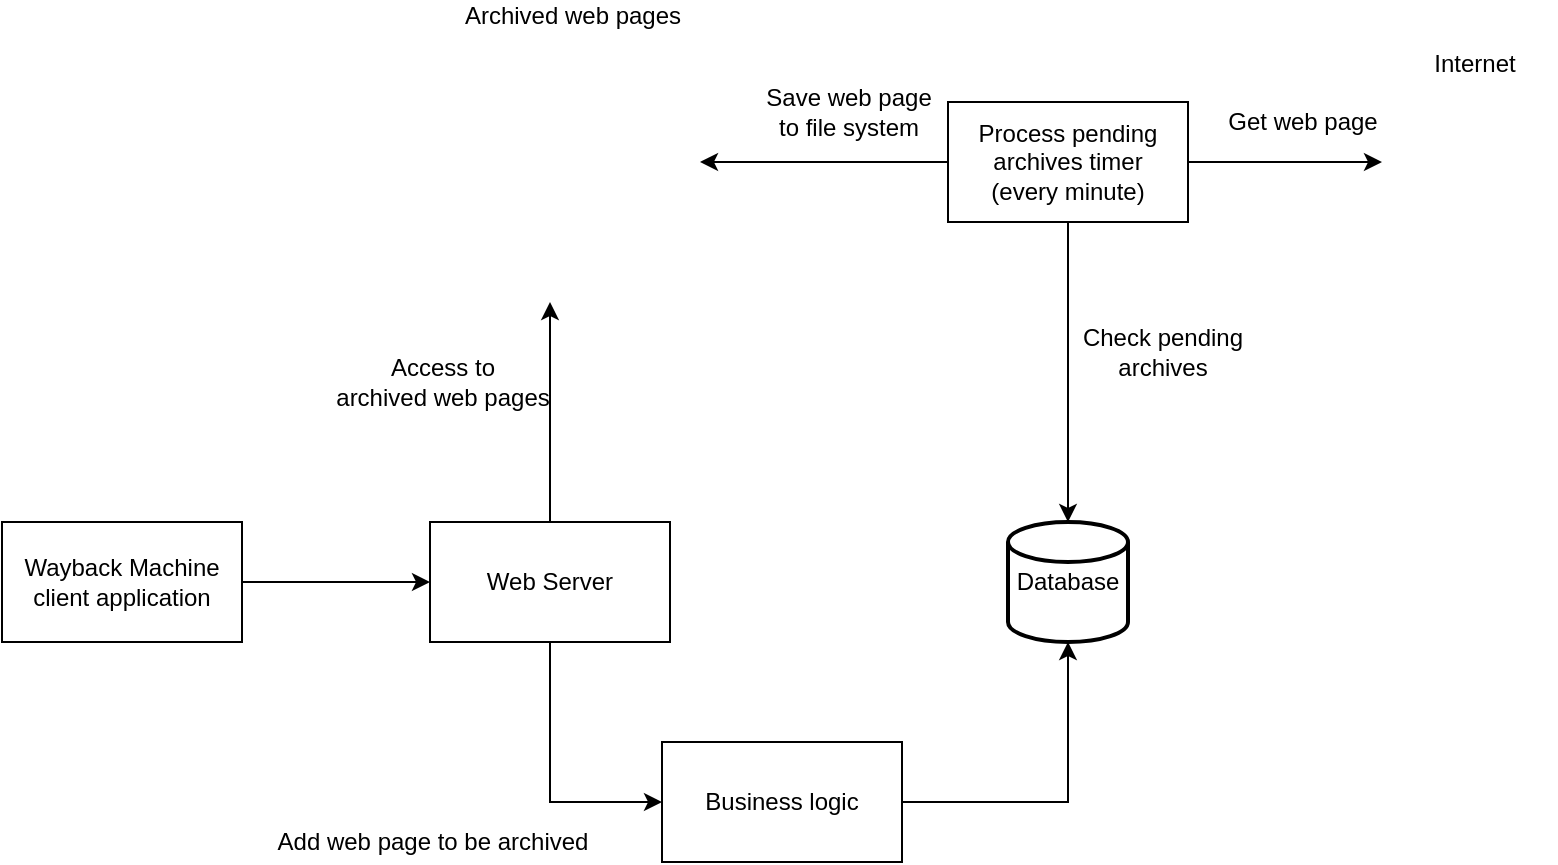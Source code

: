 <mxfile version="14.6.13" type="device"><diagram id="J_yhKpPbz6X3WHZ-Lsxv" name="Page-1"><mxGraphModel dx="1673" dy="876" grid="1" gridSize="10" guides="1" tooltips="1" connect="1" arrows="1" fold="1" page="1" pageScale="1" pageWidth="827" pageHeight="1169" math="0" shadow="0"><root><mxCell id="0"/><mxCell id="1" parent="0"/><mxCell id="1IbC0hrAmv0aW0CqTXrA-10" style="edgeStyle=orthogonalEdgeStyle;rounded=0;orthogonalLoop=1;jettySize=auto;html=1;entryX=0;entryY=0.5;entryDx=0;entryDy=0;" edge="1" parent="1" source="1IbC0hrAmv0aW0CqTXrA-2" target="1IbC0hrAmv0aW0CqTXrA-6"><mxGeometry relative="1" as="geometry"/></mxCell><mxCell id="1IbC0hrAmv0aW0CqTXrA-2" value="Wayback Machine client application" style="rounded=0;whiteSpace=wrap;html=1;" vertex="1" parent="1"><mxGeometry x="80" y="520" width="120" height="60" as="geometry"/></mxCell><mxCell id="1IbC0hrAmv0aW0CqTXrA-3" value="Database" style="strokeWidth=2;html=1;shape=mxgraph.flowchart.database;whiteSpace=wrap;" vertex="1" parent="1"><mxGeometry x="583" y="520" width="60" height="60" as="geometry"/></mxCell><mxCell id="1IbC0hrAmv0aW0CqTXrA-5" value="Archived web pages" style="shape=image;html=1;verticalAlign=bottom;verticalLabelPosition=top;labelBackgroundColor=#ffffff;imageAspect=0;aspect=fixed;image=https://cdn4.iconfinder.com/data/icons/linecon/512/copy-128.png;imageBackground=#ffffff;labelPosition=center;align=center;" vertex="1" parent="1"><mxGeometry x="301" y="276" width="128" height="128" as="geometry"/></mxCell><mxCell id="1IbC0hrAmv0aW0CqTXrA-11" style="edgeStyle=orthogonalEdgeStyle;rounded=0;orthogonalLoop=1;jettySize=auto;html=1;entryX=0;entryY=0.5;entryDx=0;entryDy=0;exitX=0.5;exitY=1;exitDx=0;exitDy=0;" edge="1" parent="1" source="1IbC0hrAmv0aW0CqTXrA-6" target="1IbC0hrAmv0aW0CqTXrA-9"><mxGeometry relative="1" as="geometry"/></mxCell><mxCell id="1IbC0hrAmv0aW0CqTXrA-32" style="edgeStyle=orthogonalEdgeStyle;rounded=0;orthogonalLoop=1;jettySize=auto;html=1;startArrow=none;startFill=0;endArrow=classic;endFill=1;" edge="1" parent="1" source="1IbC0hrAmv0aW0CqTXrA-6"><mxGeometry relative="1" as="geometry"><mxPoint x="354" y="410" as="targetPoint"/></mxGeometry></mxCell><mxCell id="1IbC0hrAmv0aW0CqTXrA-6" value="Web Server" style="rounded=0;whiteSpace=wrap;html=1;" vertex="1" parent="1"><mxGeometry x="294" y="520" width="120" height="60" as="geometry"/></mxCell><mxCell id="1IbC0hrAmv0aW0CqTXrA-16" style="edgeStyle=orthogonalEdgeStyle;rounded=0;orthogonalLoop=1;jettySize=auto;html=1;" edge="1" parent="1" source="1IbC0hrAmv0aW0CqTXrA-7" target="1IbC0hrAmv0aW0CqTXrA-5"><mxGeometry relative="1" as="geometry"/></mxCell><mxCell id="1IbC0hrAmv0aW0CqTXrA-17" style="edgeStyle=orthogonalEdgeStyle;rounded=0;orthogonalLoop=1;jettySize=auto;html=1;entryX=0.5;entryY=0;entryDx=0;entryDy=0;entryPerimeter=0;" edge="1" parent="1" source="1IbC0hrAmv0aW0CqTXrA-7" target="1IbC0hrAmv0aW0CqTXrA-3"><mxGeometry relative="1" as="geometry"/></mxCell><mxCell id="1IbC0hrAmv0aW0CqTXrA-33" style="edgeStyle=orthogonalEdgeStyle;rounded=0;orthogonalLoop=1;jettySize=auto;html=1;startArrow=none;startFill=0;endArrow=classic;endFill=1;" edge="1" parent="1" source="1IbC0hrAmv0aW0CqTXrA-7"><mxGeometry relative="1" as="geometry"><mxPoint x="770.0" y="340" as="targetPoint"/></mxGeometry></mxCell><mxCell id="1IbC0hrAmv0aW0CqTXrA-7" value="Process pending archives timer&lt;br&gt;(every minute)" style="rounded=0;whiteSpace=wrap;html=1;" vertex="1" parent="1"><mxGeometry x="553" y="310" width="120" height="60" as="geometry"/></mxCell><mxCell id="1IbC0hrAmv0aW0CqTXrA-15" style="edgeStyle=orthogonalEdgeStyle;rounded=0;orthogonalLoop=1;jettySize=auto;html=1;entryX=0.5;entryY=1;entryDx=0;entryDy=0;entryPerimeter=0;exitX=1;exitY=0.5;exitDx=0;exitDy=0;" edge="1" parent="1" source="1IbC0hrAmv0aW0CqTXrA-9" target="1IbC0hrAmv0aW0CqTXrA-3"><mxGeometry relative="1" as="geometry"><mxPoint x="560" y="660" as="sourcePoint"/></mxGeometry></mxCell><mxCell id="1IbC0hrAmv0aW0CqTXrA-9" value="Business logic" style="rounded=0;whiteSpace=wrap;html=1;" vertex="1" parent="1"><mxGeometry x="410" y="630" width="120" height="60" as="geometry"/></mxCell><mxCell id="1IbC0hrAmv0aW0CqTXrA-18" value="Access to&lt;br&gt;archived web pages" style="text;html=1;align=center;verticalAlign=middle;resizable=0;points=[];autosize=1;strokeColor=none;" vertex="1" parent="1"><mxGeometry x="240" y="435" width="120" height="30" as="geometry"/></mxCell><mxCell id="1IbC0hrAmv0aW0CqTXrA-19" value="Check pending&lt;br&gt;archives" style="text;html=1;align=center;verticalAlign=middle;resizable=0;points=[];autosize=1;strokeColor=none;" vertex="1" parent="1"><mxGeometry x="610" y="420" width="100" height="30" as="geometry"/></mxCell><mxCell id="1IbC0hrAmv0aW0CqTXrA-21" value="Add web page to be archived" style="text;html=1;align=center;verticalAlign=middle;resizable=0;points=[];autosize=1;strokeColor=none;" vertex="1" parent="1"><mxGeometry x="210" y="670" width="170" height="20" as="geometry"/></mxCell><mxCell id="1IbC0hrAmv0aW0CqTXrA-22" value="Save web page&lt;br&gt;to file system" style="text;html=1;align=center;verticalAlign=middle;resizable=0;points=[];autosize=1;strokeColor=none;" vertex="1" parent="1"><mxGeometry x="453" y="300" width="100" height="30" as="geometry"/></mxCell><mxCell id="1IbC0hrAmv0aW0CqTXrA-25" value="Internet" style="shape=image;html=1;verticalAlign=bottom;verticalLabelPosition=top;labelBackgroundColor=#ffffff;imageAspect=0;aspect=fixed;image=https://cdn2.iconfinder.com/data/icons/ios-7-icons/50/globe-128.png;imageBackground=#ffffff;labelPosition=center;align=center;" vertex="1" parent="1"><mxGeometry x="775" y="300" width="82" height="82" as="geometry"/></mxCell><mxCell id="1IbC0hrAmv0aW0CqTXrA-28" value="Get web page" style="text;html=1;align=center;verticalAlign=middle;resizable=0;points=[];autosize=1;strokeColor=none;" vertex="1" parent="1"><mxGeometry x="685" y="310" width="90" height="20" as="geometry"/></mxCell></root></mxGraphModel></diagram></mxfile>
